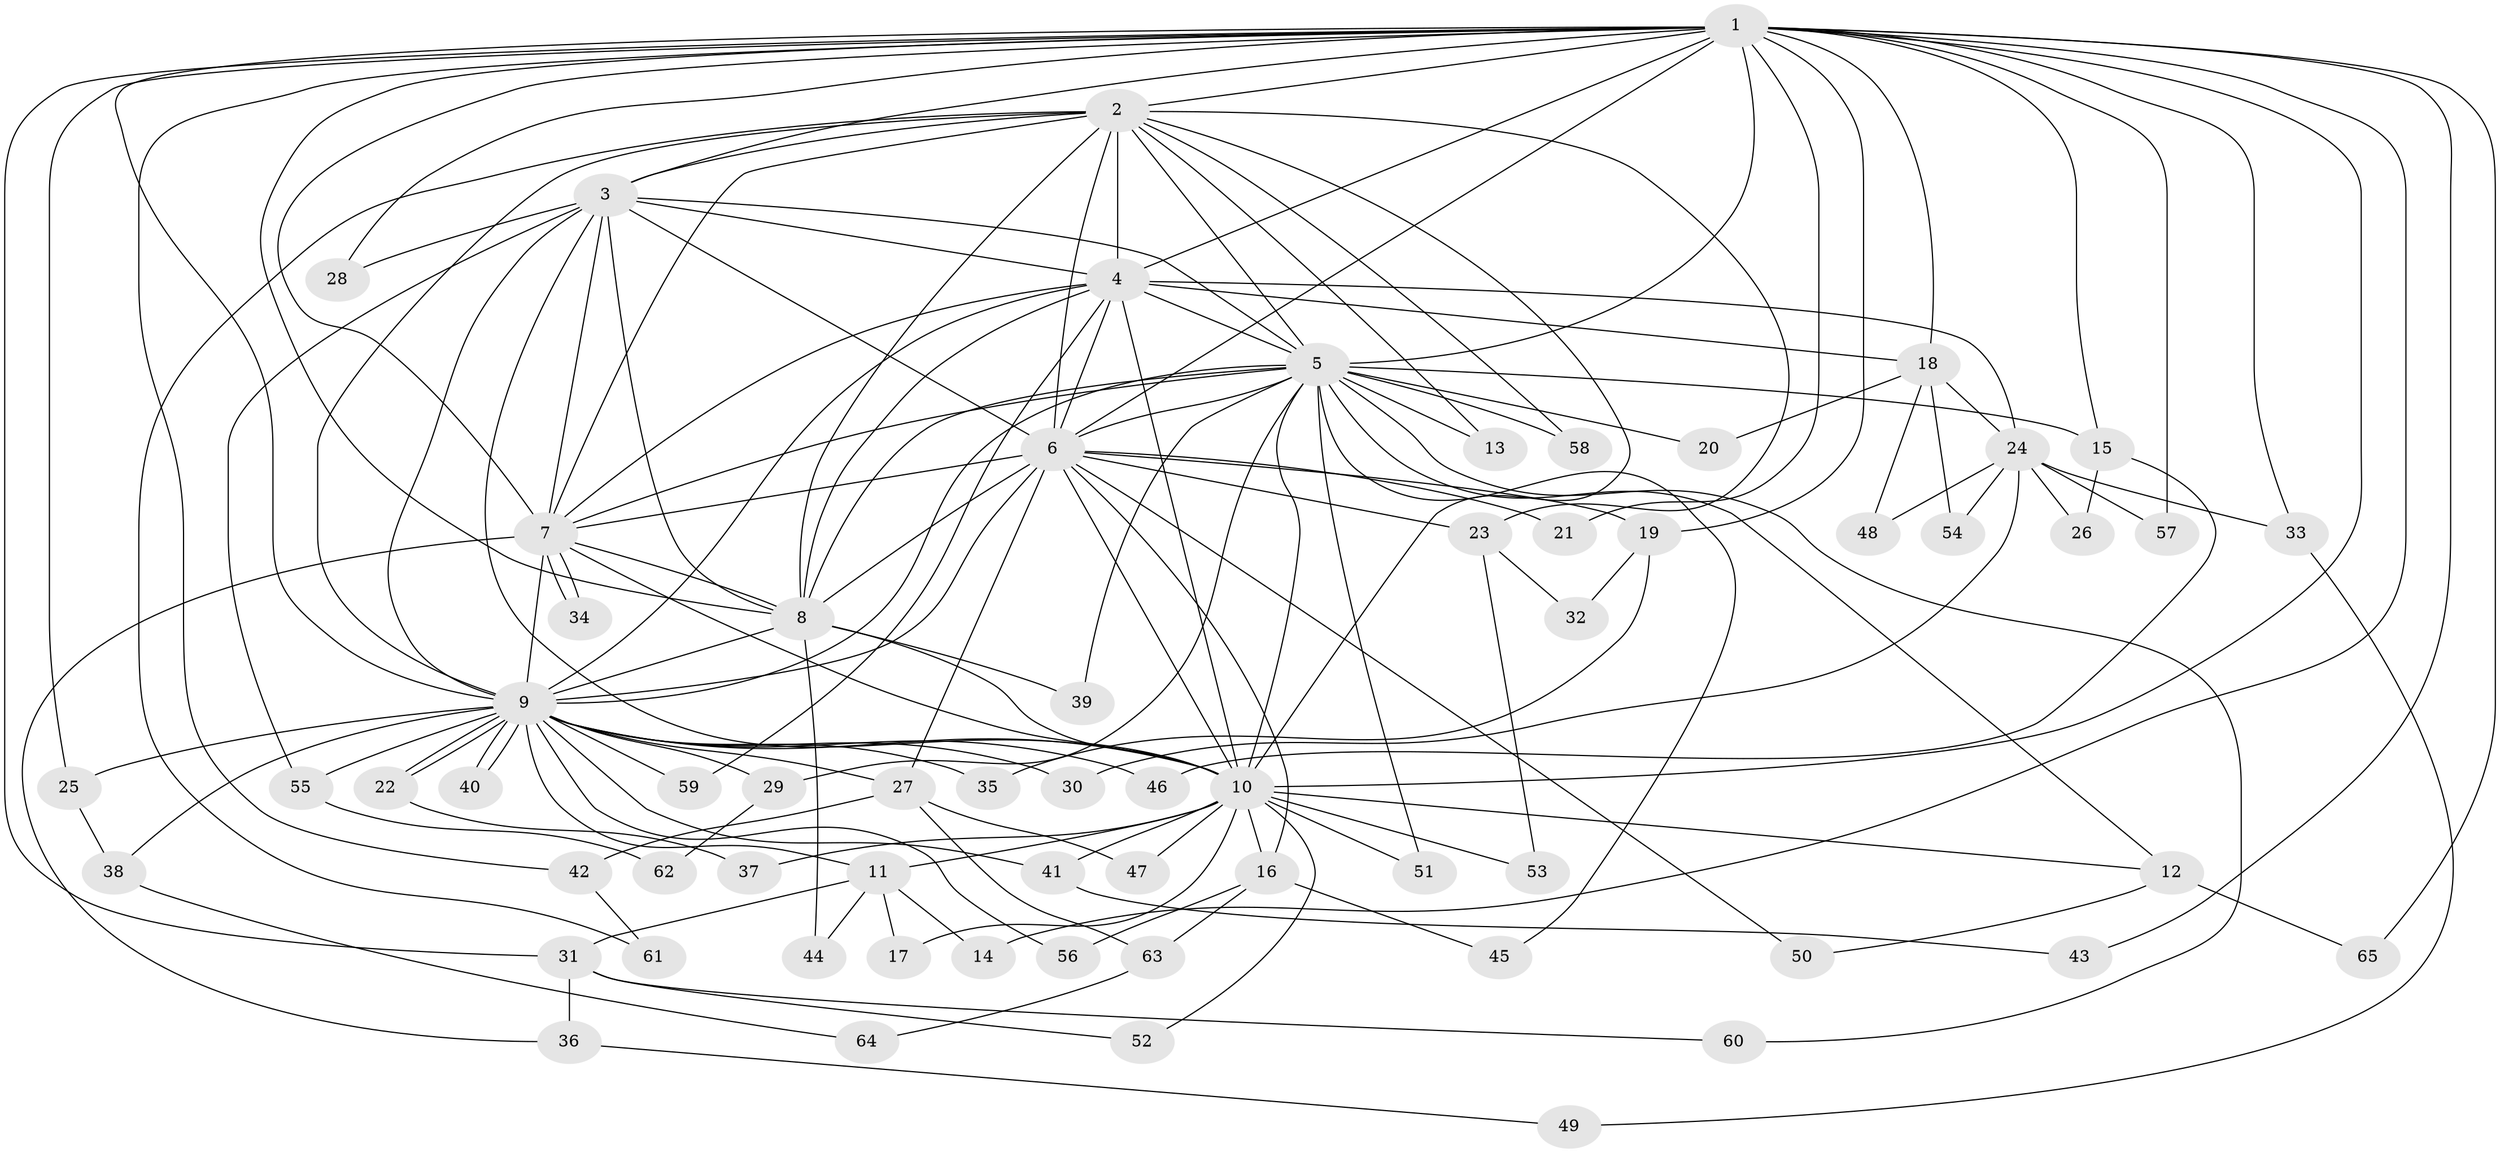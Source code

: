 // Generated by graph-tools (version 1.1) at 2025/34/03/09/25 02:34:57]
// undirected, 65 vertices, 155 edges
graph export_dot {
graph [start="1"]
  node [color=gray90,style=filled];
  1;
  2;
  3;
  4;
  5;
  6;
  7;
  8;
  9;
  10;
  11;
  12;
  13;
  14;
  15;
  16;
  17;
  18;
  19;
  20;
  21;
  22;
  23;
  24;
  25;
  26;
  27;
  28;
  29;
  30;
  31;
  32;
  33;
  34;
  35;
  36;
  37;
  38;
  39;
  40;
  41;
  42;
  43;
  44;
  45;
  46;
  47;
  48;
  49;
  50;
  51;
  52;
  53;
  54;
  55;
  56;
  57;
  58;
  59;
  60;
  61;
  62;
  63;
  64;
  65;
  1 -- 2;
  1 -- 3;
  1 -- 4;
  1 -- 5;
  1 -- 6;
  1 -- 7;
  1 -- 8;
  1 -- 9;
  1 -- 10;
  1 -- 14;
  1 -- 15;
  1 -- 18;
  1 -- 19;
  1 -- 21;
  1 -- 25;
  1 -- 28;
  1 -- 31;
  1 -- 33;
  1 -- 42;
  1 -- 43;
  1 -- 57;
  1 -- 65;
  2 -- 3;
  2 -- 4;
  2 -- 5;
  2 -- 6;
  2 -- 7;
  2 -- 8;
  2 -- 9;
  2 -- 10;
  2 -- 13;
  2 -- 23;
  2 -- 58;
  2 -- 61;
  3 -- 4;
  3 -- 5;
  3 -- 6;
  3 -- 7;
  3 -- 8;
  3 -- 9;
  3 -- 10;
  3 -- 28;
  3 -- 55;
  4 -- 5;
  4 -- 6;
  4 -- 7;
  4 -- 8;
  4 -- 9;
  4 -- 10;
  4 -- 18;
  4 -- 24;
  4 -- 59;
  5 -- 6;
  5 -- 7;
  5 -- 8;
  5 -- 9;
  5 -- 10;
  5 -- 12;
  5 -- 13;
  5 -- 15;
  5 -- 20;
  5 -- 29;
  5 -- 39;
  5 -- 45;
  5 -- 51;
  5 -- 58;
  5 -- 60;
  6 -- 7;
  6 -- 8;
  6 -- 9;
  6 -- 10;
  6 -- 16;
  6 -- 19;
  6 -- 21;
  6 -- 23;
  6 -- 27;
  6 -- 50;
  7 -- 8;
  7 -- 9;
  7 -- 10;
  7 -- 34;
  7 -- 34;
  7 -- 36;
  8 -- 9;
  8 -- 10;
  8 -- 39;
  8 -- 44;
  9 -- 10;
  9 -- 11;
  9 -- 22;
  9 -- 22;
  9 -- 25;
  9 -- 27;
  9 -- 29;
  9 -- 30;
  9 -- 35;
  9 -- 38;
  9 -- 40;
  9 -- 40;
  9 -- 41;
  9 -- 46;
  9 -- 55;
  9 -- 56;
  9 -- 59;
  10 -- 11;
  10 -- 12;
  10 -- 16;
  10 -- 17;
  10 -- 37;
  10 -- 41;
  10 -- 47;
  10 -- 51;
  10 -- 52;
  10 -- 53;
  11 -- 14;
  11 -- 17;
  11 -- 31;
  11 -- 44;
  12 -- 50;
  12 -- 65;
  15 -- 26;
  15 -- 46;
  16 -- 45;
  16 -- 56;
  16 -- 63;
  18 -- 20;
  18 -- 24;
  18 -- 48;
  18 -- 54;
  19 -- 32;
  19 -- 35;
  22 -- 37;
  23 -- 32;
  23 -- 53;
  24 -- 26;
  24 -- 30;
  24 -- 33;
  24 -- 48;
  24 -- 54;
  24 -- 57;
  25 -- 38;
  27 -- 42;
  27 -- 47;
  27 -- 63;
  29 -- 62;
  31 -- 36;
  31 -- 52;
  31 -- 60;
  33 -- 49;
  36 -- 49;
  38 -- 64;
  41 -- 43;
  42 -- 61;
  55 -- 62;
  63 -- 64;
}
